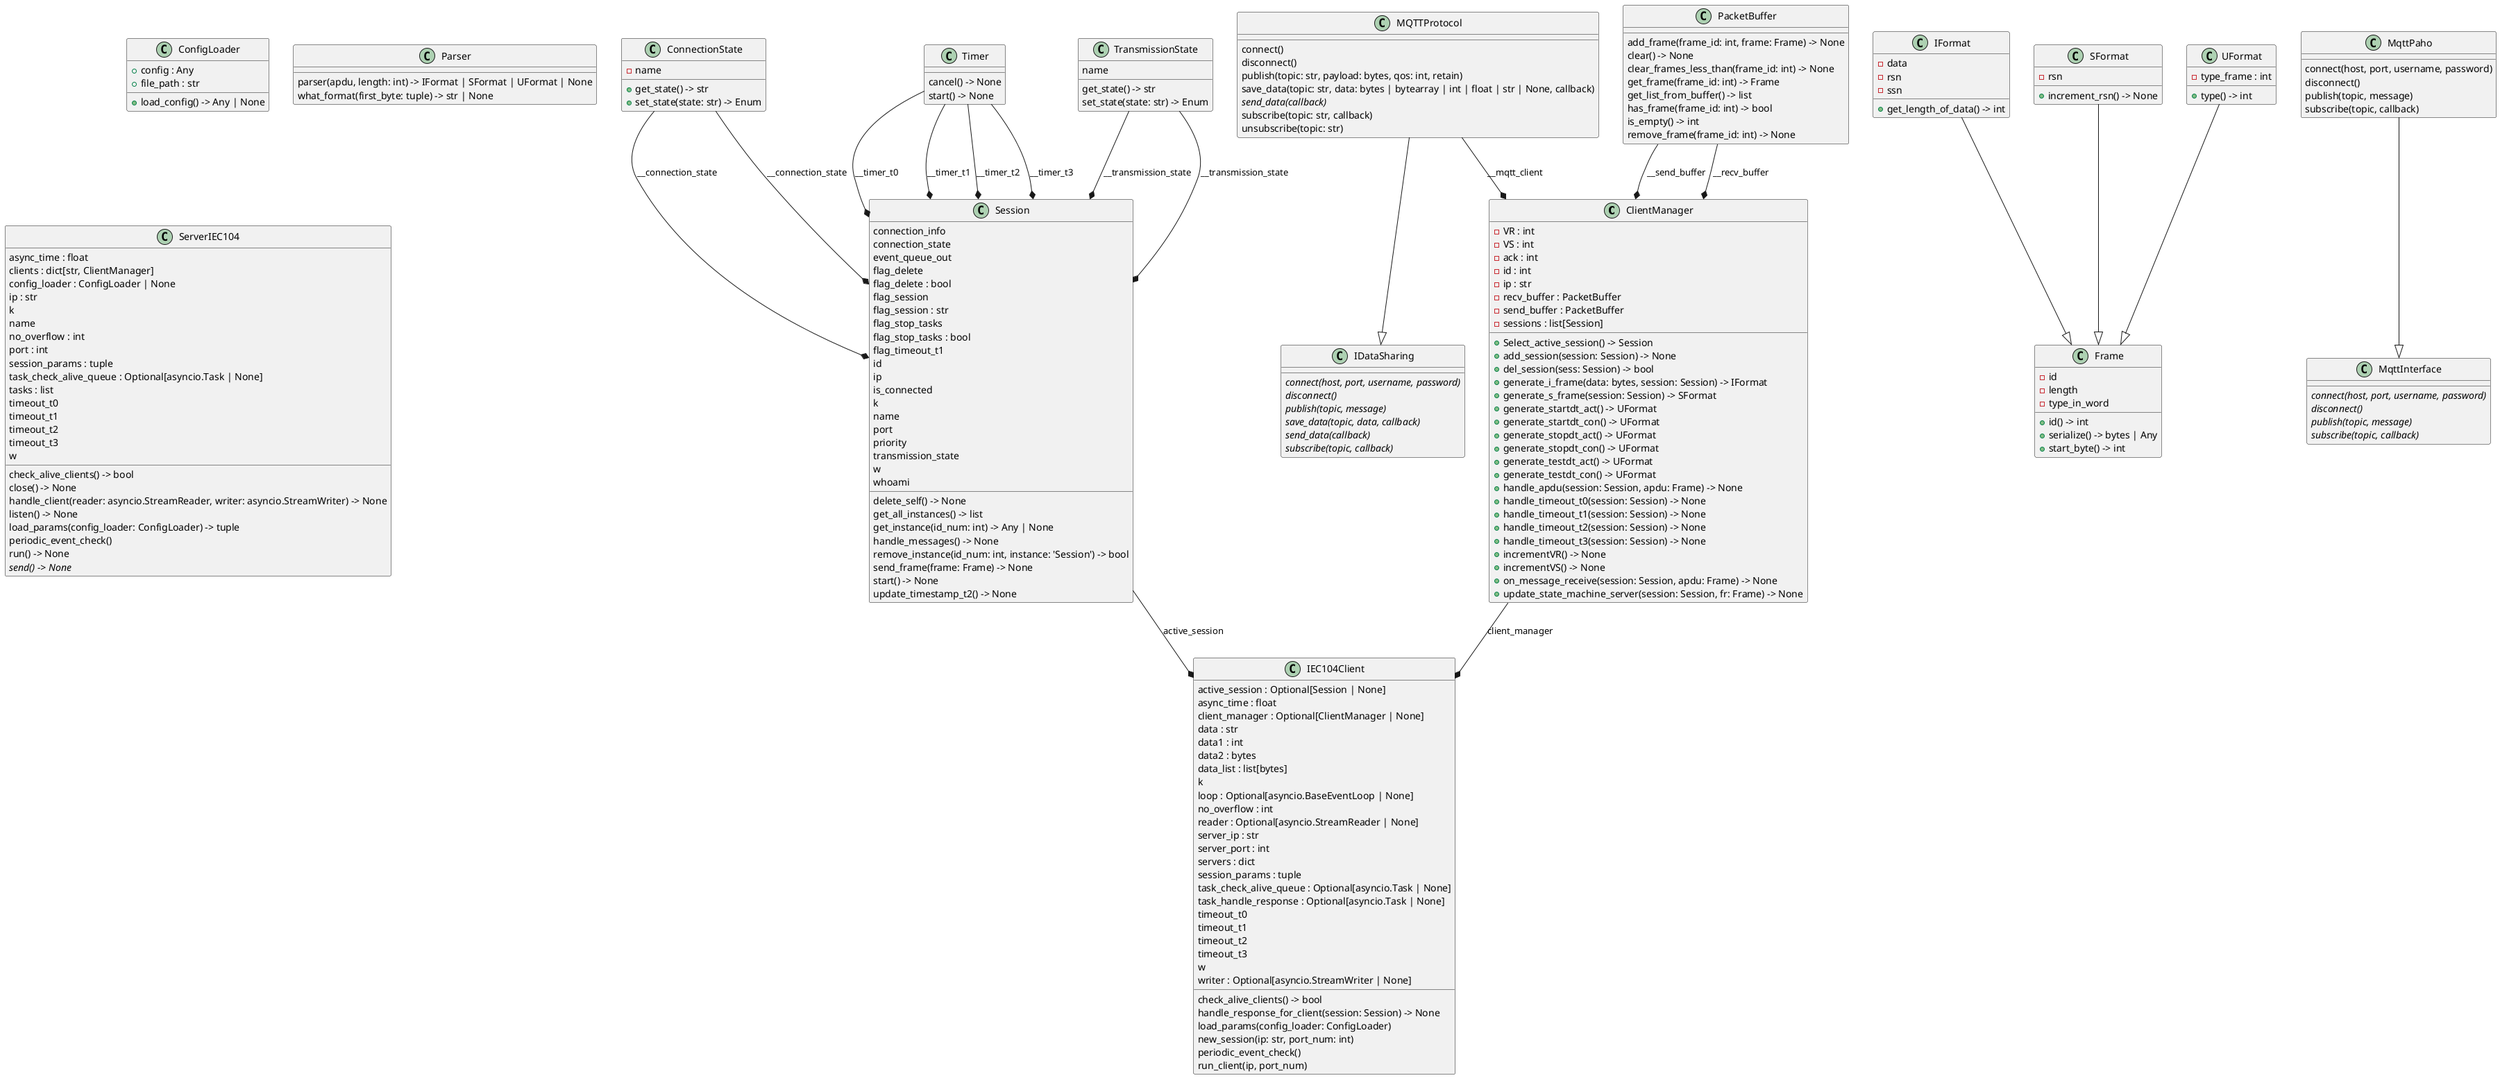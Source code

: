 @startuml classes
set namespaceSeparator none
class "ClientManager" as ClientManager.ClientManager {
  - VR : int
  - VS : int
  - ack : int
  - id : int
  - ip : str
  - recv_buffer : PacketBuffer
  - send_buffer : PacketBuffer
  - sessions : list[Session]
  + Select_active_session() -> Session
  + add_session(session: Session) -> None
  + del_session(sess: Session) -> bool
  + generate_i_frame(data: bytes, session: Session) -> IFormat
  + generate_s_frame(session: Session) -> SFormat
  + generate_startdt_act() -> UFormat
  + generate_startdt_con() -> UFormat
  + generate_stopdt_act() -> UFormat
  + generate_stopdt_con() -> UFormat
  + generate_testdt_act() -> UFormat
  + generate_testdt_con() -> UFormat
  + handle_apdu(session: Session, apdu: Frame) -> None
  + handle_timeout_t0(session: Session) -> None
  + handle_timeout_t1(session: Session) -> None
  + handle_timeout_t2(session: Session) -> None
  + handle_timeout_t3(session: Session) -> None
  + incrementVR() -> None
  + incrementVS() -> None
  + on_message_receive(session: Session, apdu: Frame) -> None
  + update_state_machine_server(session: Session, fr: Frame) -> None
}
class "ConfigLoader" as config_loader.ConfigLoader {
  + config : Any
  + file_path : str
  + load_config() -> Any | None
}
class "ConnectionState" as State.ConnectionState {
  - name
  + get_state() -> str
  + set_state(state: str) -> Enum
}
class "Frame" as Frame.Frame {
  - id
  - length
  - type_in_word
  + id() -> int
  + serialize() -> bytes | Any
  + start_byte() -> int
}
class "IDataSharing" as IDataSharing.IDataSharing {
  {abstract}connect(host, port, username, password)
  {abstract}disconnect()
  {abstract}publish(topic, message)
  {abstract}save_data(topic, data, callback)
  {abstract}send_data(callback)
  {abstract}subscribe(topic, callback)
}
class "IEC104Client" as client_async.IEC104Client {
  active_session : Optional[Session | None]
  async_time : float
  client_manager : Optional[ClientManager | None]
  data : str
  data1 : int
  data2 : bytes
  data_list : list[bytes]
  k
  loop : Optional[asyncio.BaseEventLoop | None]
  no_overflow : int
  reader : Optional[asyncio.StreamReader | None]
  server_ip : str
  server_port : int
  servers : dict
  session_params : tuple
  task_check_alive_queue : Optional[asyncio.Task | None]
  task_handle_response : Optional[asyncio.Task | None]
  timeout_t0
  timeout_t1
  timeout_t2
  timeout_t3
  w
  writer : Optional[asyncio.StreamWriter | None]
  check_alive_clients() -> bool
  handle_response_for_client(session: Session) -> None
  load_params(config_loader: ConfigLoader)
  new_session(ip: str, port_num: int)
  periodic_event_check()
  run_client(ip, port_num)
}
class "IFormat" as IFormat.IFormat {
  - data
  - rsn
  - ssn
  + get_length_of_data() -> int
}
class "MQTTProtocol" as MQTTProtocol.MQTTProtocol {
  connect()
  disconnect()
  publish(topic: str, payload: bytes, qos: int, retain)
  save_data(topic: str, data: bytes | bytearray | int | float | str | None, callback)
  {abstract}send_data(callback)
  subscribe(topic: str, callback)
  unsubscribe(topic: str)
}
class "MqttInterface" as mqtt.MqttInterface {
  {abstract}connect(host, port, username, password)
  {abstract}disconnect()
  {abstract}publish(topic, message)
  {abstract}subscribe(topic, callback)
}
class "MqttPaho" as mqtt.MqttPaho {
  connect(host, port, username, password)
  disconnect()
  publish(topic, message)
  subscribe(topic, callback)
}
class "PacketBuffer" as Packet_buffer.PacketBuffer {
  add_frame(frame_id: int, frame: Frame) -> None
  clear() -> None
  clear_frames_less_than(frame_id: int) -> None
  get_frame(frame_id: int) -> Frame
  get_list_from_buffer() -> list
  has_frame(frame_id: int) -> bool
  is_empty() -> int
  remove_frame(frame_id: int) -> None
}
class "Parser" as Parser.Parser {
  parser(apdu, length: int) -> IFormat | SFormat | UFormat | None
  what_format(first_byte: tuple) -> str | None
}
class "SFormat" as SFormat.SFormat {
  - rsn
  + increment_rsn() -> None
}
class "ServerIEC104" as server_async.ServerIEC104 {
  async_time : float
  clients : dict[str, ClientManager]
  config_loader : ConfigLoader | None
  ip : str
  k
  name
  no_overflow : int
  port : int
  session_params : tuple
  task_check_alive_queue : Optional[asyncio.Task | None]
  tasks : list
  timeout_t0
  timeout_t1
  timeout_t2
  timeout_t3
  w
  check_alive_clients() -> bool
  close() -> None
  handle_client(reader: asyncio.StreamReader, writer: asyncio.StreamWriter) -> None
  listen() -> None
  load_params(config_loader: ConfigLoader) -> tuple
  periodic_event_check()
  run() -> None
  {abstract}send() -> None
}
class "Session" as Session.Session {
  connection_info
  connection_state
  event_queue_out
  flag_delete
  flag_delete : bool
  flag_session
  flag_session : str
  flag_stop_tasks
  flag_stop_tasks : bool
  flag_timeout_t1
  id
  ip
  is_connected
  k
  name
  port
  priority
  transmission_state
  w
  whoami
  delete_self() -> None
  get_all_instances() -> list
  get_instance(id_num: int) -> Any | None
  handle_messages() -> None
  remove_instance(id_num: int, instance: 'Session') -> bool
  send_frame(frame: Frame) -> None
  start() -> None
  update_timestamp_t2() -> None
}
class "Timer" as Timer.Timer {
  cancel() -> None
  start() -> None
}
class "TransmissionState" as State.TransmissionState {
  name
  get_state() -> str
  set_state(state: str) -> Enum
}
class "UFormat" as UFormat.UFormat {
  - type_frame : int
  + type() -> int
}
IFormat.IFormat --|> Frame.Frame
MQTTProtocol.MQTTProtocol --|> IDataSharing.IDataSharing
SFormat.SFormat --|> Frame.Frame
UFormat.UFormat --|> Frame.Frame
mqtt.MqttPaho --|> mqtt.MqttInterface
ClientManager.ClientManager --* client_async.IEC104Client : client_manager
MQTTProtocol.MQTTProtocol --* ClientManager.ClientManager : __mqtt_client
Packet_buffer.PacketBuffer --* ClientManager.ClientManager : __send_buffer
Packet_buffer.PacketBuffer --* ClientManager.ClientManager : __recv_buffer
Session.Session --* client_async.IEC104Client : active_session
State.ConnectionState --* Session.Session : __connection_state
State.ConnectionState --* Session.Session : __connection_state
State.TransmissionState --* Session.Session : __transmission_state
State.TransmissionState --* Session.Session : __transmission_state
Timer.Timer --* Session.Session : __timer_t0
Timer.Timer --* Session.Session : __timer_t1
Timer.Timer --* Session.Session : __timer_t2
Timer.Timer --* Session.Session : __timer_t3
@enduml
